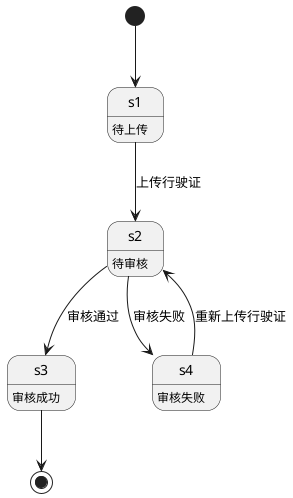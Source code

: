 @startuml
s1: 待上传
s2: 待审核
s3: 审核成功
s4: 审核失败
[*] --> s1
s1 --> s2 : 上传行驶证
s2 --> s3 : 审核通过
s2 --> s4 : 审核失败
s3 --> [*]
s4 --> s2 : 重新上传行驶证
@enduml
